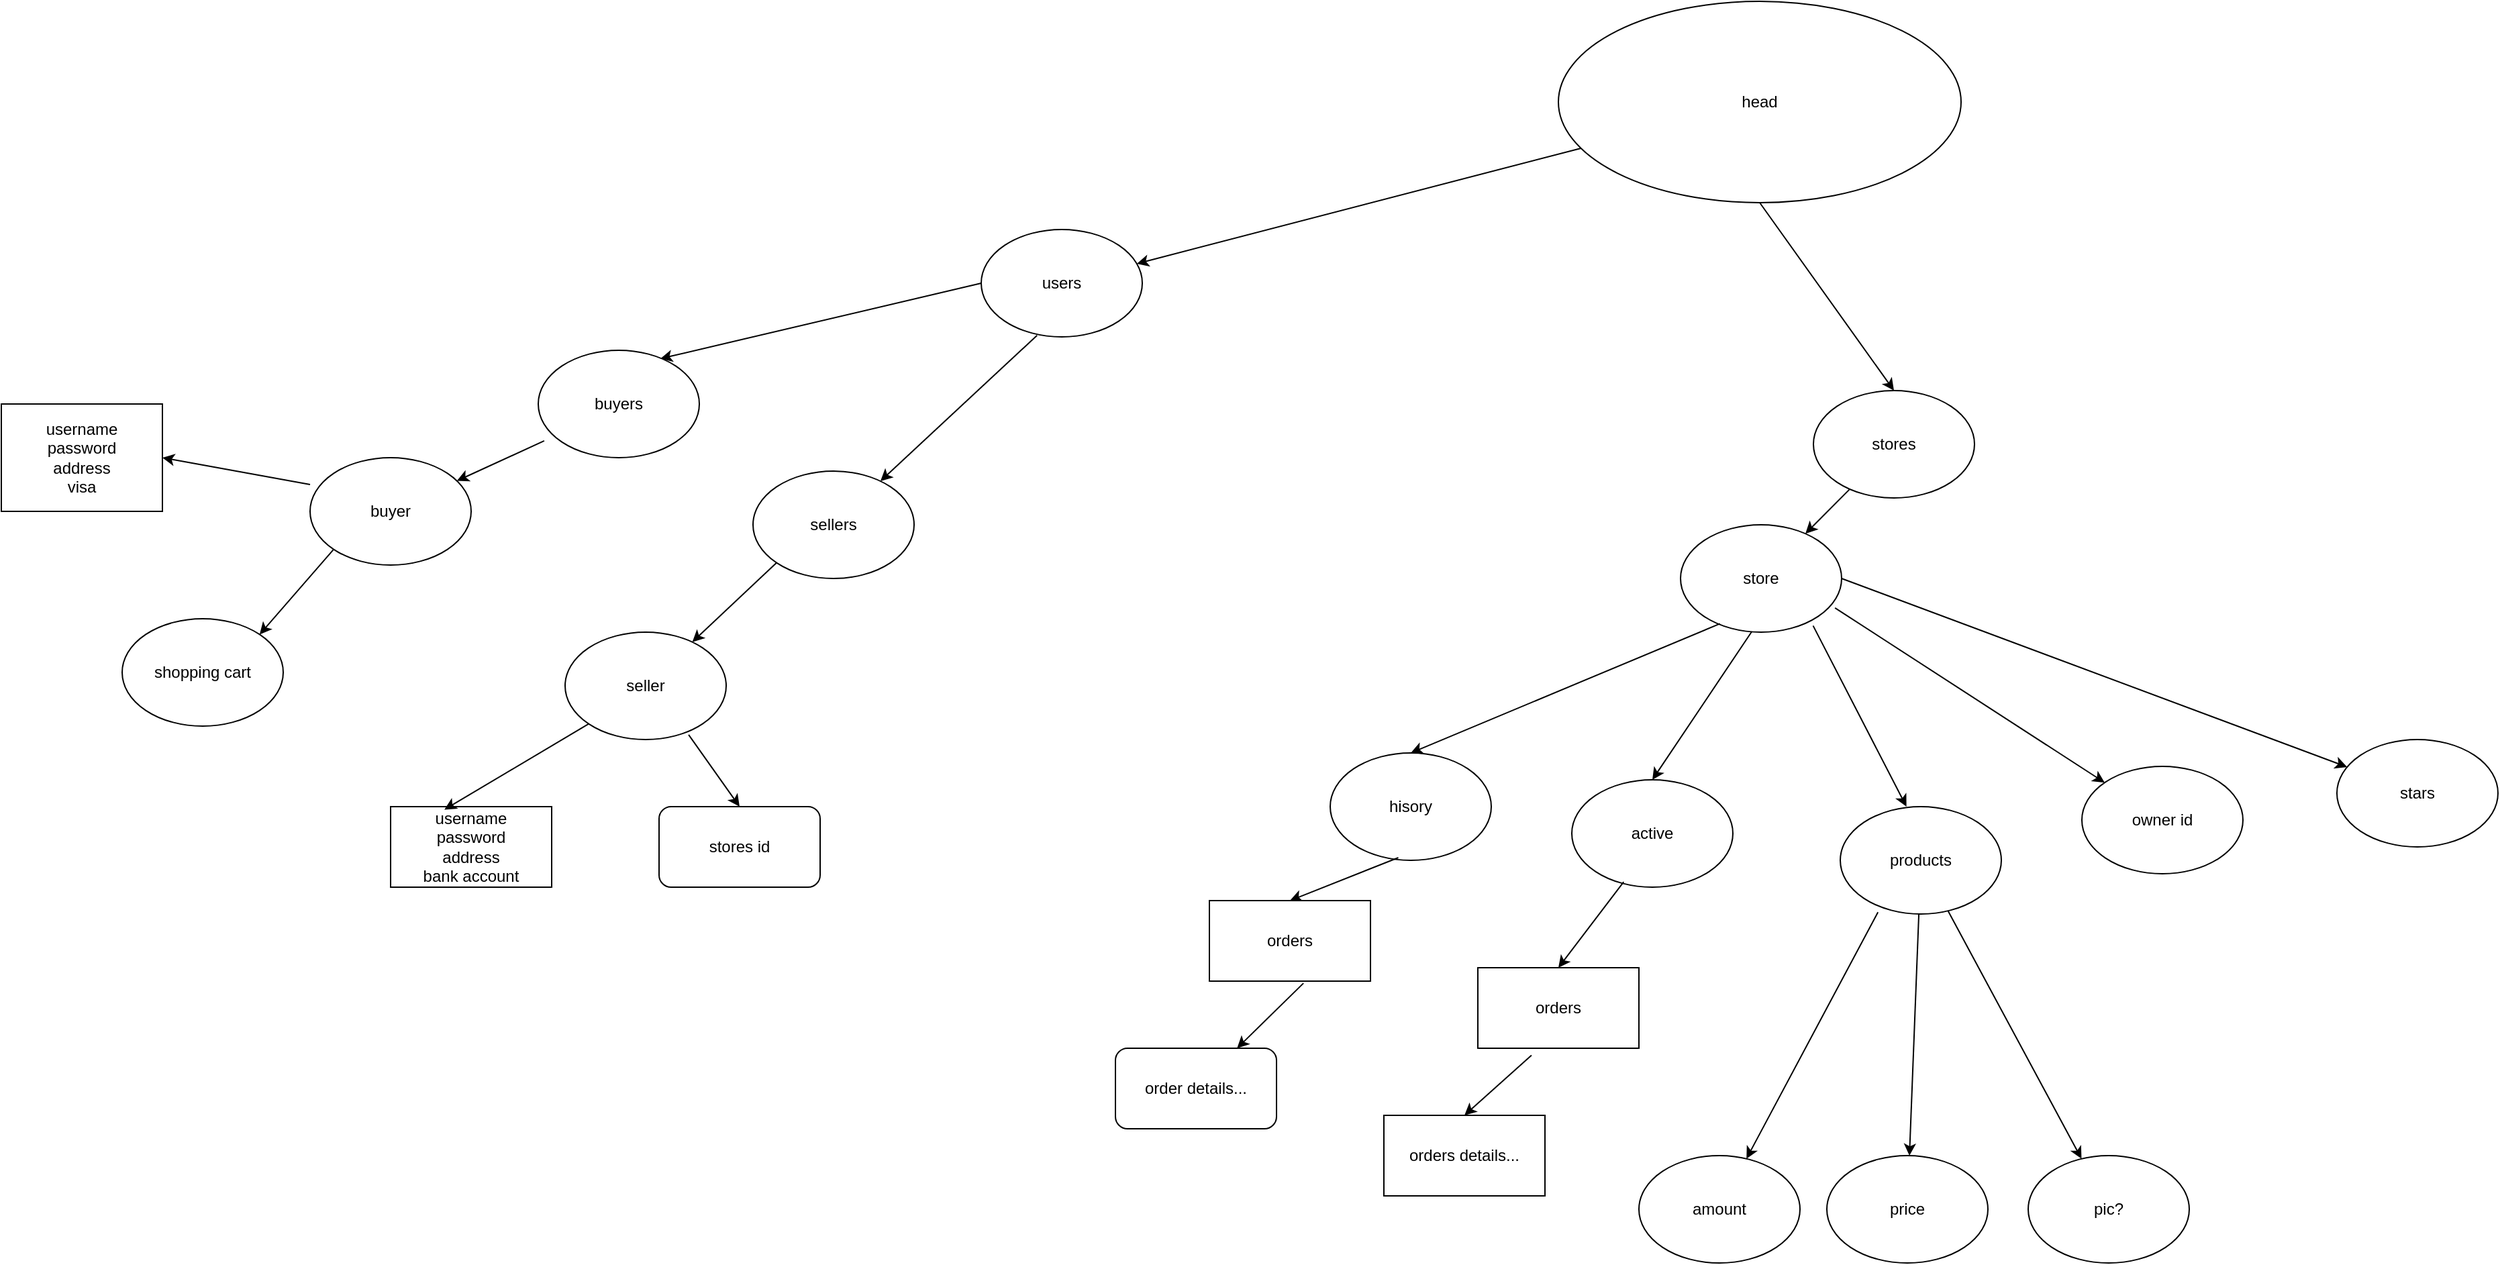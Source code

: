 <mxfile version="23.0.2" type="google">
  <diagram name="‫עמוד-1‬" id="-Oq7jC_xY0vb85LJsRT2">
    <mxGraphModel grid="1" page="1" gridSize="10" guides="1" tooltips="1" connect="1" arrows="1" fold="1" pageScale="1" pageWidth="1200" pageHeight="1920" math="0" shadow="0">
      <root>
        <mxCell id="0" />
        <mxCell id="1" parent="0" />
        <mxCell id="bltnmqHDEtb724ZaOoKL-1" value="head" style="ellipse;whiteSpace=wrap;html=1;" vertex="1" parent="1">
          <mxGeometry x="60" y="-220" width="300" height="150" as="geometry" />
        </mxCell>
        <mxCell id="bltnmqHDEtb724ZaOoKL-2" value="" style="endArrow=classic;html=1;rounded=0;" edge="1" parent="1" source="bltnmqHDEtb724ZaOoKL-1" target="yBI6a4Jeb5AwPZm0SsCt-2">
          <mxGeometry width="50" height="50" relative="1" as="geometry">
            <mxPoint x="340" y="70" as="sourcePoint" />
            <mxPoint x="300" y="120" as="targetPoint" />
          </mxGeometry>
        </mxCell>
        <mxCell id="yBI6a4Jeb5AwPZm0SsCt-2" value="users" style="ellipse;whiteSpace=wrap;html=1;" vertex="1" parent="1">
          <mxGeometry x="-370" y="-50" width="120" height="80" as="geometry" />
        </mxCell>
        <mxCell id="yBI6a4Jeb5AwPZm0SsCt-7" value="" style="endArrow=classic;html=1;rounded=0;exitX=0.5;exitY=1;exitDx=0;exitDy=0;entryX=0.5;entryY=0;entryDx=0;entryDy=0;" edge="1" parent="1" source="bltnmqHDEtb724ZaOoKL-1" target="yBI6a4Jeb5AwPZm0SsCt-50">
          <mxGeometry width="50" height="50" relative="1" as="geometry">
            <mxPoint x="198.96" y="218.56" as="sourcePoint" />
            <mxPoint x="173.537" y="250.115" as="targetPoint" />
          </mxGeometry>
        </mxCell>
        <mxCell id="yBI6a4Jeb5AwPZm0SsCt-10" value="hisory" style="ellipse;whiteSpace=wrap;html=1;" vertex="1" parent="1">
          <mxGeometry x="-110" y="340" width="120" height="80" as="geometry" />
        </mxCell>
        <mxCell id="yBI6a4Jeb5AwPZm0SsCt-13" value="active" style="ellipse;whiteSpace=wrap;html=1;" vertex="1" parent="1">
          <mxGeometry x="70" y="360" width="120" height="80" as="geometry" />
        </mxCell>
        <mxCell id="yBI6a4Jeb5AwPZm0SsCt-15" value="products" style="ellipse;whiteSpace=wrap;html=1;" vertex="1" parent="1">
          <mxGeometry x="270" y="380" width="120" height="80" as="geometry" />
        </mxCell>
        <mxCell id="yBI6a4Jeb5AwPZm0SsCt-18" value="store" style="ellipse;whiteSpace=wrap;html=1;" vertex="1" parent="1">
          <mxGeometry x="151" y="170" width="120" height="80" as="geometry" />
        </mxCell>
        <mxCell id="yBI6a4Jeb5AwPZm0SsCt-21" value="" style="endArrow=classic;html=1;rounded=0;" edge="1" parent="1" source="yBI6a4Jeb5AwPZm0SsCt-50" target="yBI6a4Jeb5AwPZm0SsCt-18">
          <mxGeometry width="50" height="50" relative="1" as="geometry">
            <mxPoint x="169" y="330" as="sourcePoint" />
            <mxPoint x="440" y="440" as="targetPoint" />
          </mxGeometry>
        </mxCell>
        <mxCell id="yBI6a4Jeb5AwPZm0SsCt-23" value="" style="endArrow=classic;html=1;rounded=0;entryX=0.5;entryY=0;entryDx=0;entryDy=0;exitX=0.245;exitY=0.921;exitDx=0;exitDy=0;exitPerimeter=0;" edge="1" parent="1" source="yBI6a4Jeb5AwPZm0SsCt-18" target="yBI6a4Jeb5AwPZm0SsCt-10">
          <mxGeometry width="50" height="50" relative="1" as="geometry">
            <mxPoint x="110" y="680" as="sourcePoint" />
            <mxPoint x="160" y="630" as="targetPoint" />
          </mxGeometry>
        </mxCell>
        <mxCell id="yBI6a4Jeb5AwPZm0SsCt-24" value="" style="endArrow=classic;html=1;rounded=0;exitX=0.823;exitY=0.94;exitDx=0;exitDy=0;exitPerimeter=0;entryX=0.411;entryY=0;entryDx=0;entryDy=0;entryPerimeter=0;" edge="1" parent="1" source="yBI6a4Jeb5AwPZm0SsCt-18" target="yBI6a4Jeb5AwPZm0SsCt-15">
          <mxGeometry width="50" height="50" relative="1" as="geometry">
            <mxPoint x="255" y="690" as="sourcePoint" />
            <mxPoint x="305" y="640" as="targetPoint" />
            <Array as="points" />
          </mxGeometry>
        </mxCell>
        <mxCell id="yBI6a4Jeb5AwPZm0SsCt-25" value="" style="endArrow=classic;html=1;rounded=0;exitX=0.442;exitY=0.995;exitDx=0;exitDy=0;exitPerimeter=0;entryX=0.5;entryY=0;entryDx=0;entryDy=0;" edge="1" parent="1" source="yBI6a4Jeb5AwPZm0SsCt-18" target="yBI6a4Jeb5AwPZm0SsCt-13">
          <mxGeometry width="50" height="50" relative="1" as="geometry">
            <mxPoint x="230" y="690" as="sourcePoint" />
            <mxPoint x="280" y="640" as="targetPoint" />
          </mxGeometry>
        </mxCell>
        <mxCell id="yBI6a4Jeb5AwPZm0SsCt-28" value="" style="endArrow=classic;html=1;rounded=0;exitX=0.959;exitY=0.774;exitDx=0;exitDy=0;exitPerimeter=0;" edge="1" parent="1" source="yBI6a4Jeb5AwPZm0SsCt-18" target="yBI6a4Jeb5AwPZm0SsCt-51">
          <mxGeometry width="50" height="50" relative="1" as="geometry">
            <mxPoint x="390" y="790" as="sourcePoint" />
            <mxPoint x="525" y="518" as="targetPoint" />
          </mxGeometry>
        </mxCell>
        <mxCell id="yBI6a4Jeb5AwPZm0SsCt-35" value="username&lt;br&gt;password&lt;br&gt;address&lt;br&gt;visa" style="rounded=0;whiteSpace=wrap;html=1;" vertex="1" parent="1">
          <mxGeometry x="-1100" y="80" width="120" height="80" as="geometry" />
        </mxCell>
        <mxCell id="yBI6a4Jeb5AwPZm0SsCt-36" value="" style="endArrow=classic;html=1;rounded=0;exitX=0.234;exitY=0.983;exitDx=0;exitDy=0;exitPerimeter=0;" edge="1" parent="1" source="yBI6a4Jeb5AwPZm0SsCt-15" target="yBI6a4Jeb5AwPZm0SsCt-37">
          <mxGeometry width="50" height="50" relative="1" as="geometry">
            <mxPoint x="130" y="930" as="sourcePoint" />
            <mxPoint x="120" y="910" as="targetPoint" />
          </mxGeometry>
        </mxCell>
        <mxCell id="yBI6a4Jeb5AwPZm0SsCt-37" value="amount" style="ellipse;whiteSpace=wrap;html=1;" vertex="1" parent="1">
          <mxGeometry x="120" y="640" width="120" height="80" as="geometry" />
        </mxCell>
        <mxCell id="yBI6a4Jeb5AwPZm0SsCt-38" value="" style="endArrow=classic;html=1;rounded=0;" edge="1" parent="1" source="yBI6a4Jeb5AwPZm0SsCt-15" target="yBI6a4Jeb5AwPZm0SsCt-39">
          <mxGeometry width="50" height="50" relative="1" as="geometry">
            <mxPoint x="240" y="900" as="sourcePoint" />
            <mxPoint x="250" y="900" as="targetPoint" />
          </mxGeometry>
        </mxCell>
        <mxCell id="yBI6a4Jeb5AwPZm0SsCt-39" value="price" style="ellipse;whiteSpace=wrap;html=1;" vertex="1" parent="1">
          <mxGeometry x="260" y="640" width="120" height="80" as="geometry" />
        </mxCell>
        <mxCell id="yBI6a4Jeb5AwPZm0SsCt-40" value="" style="endArrow=classic;html=1;rounded=0;" edge="1" parent="1" source="yBI6a4Jeb5AwPZm0SsCt-15" target="yBI6a4Jeb5AwPZm0SsCt-41">
          <mxGeometry width="50" height="50" relative="1" as="geometry">
            <mxPoint x="300" y="890" as="sourcePoint" />
            <mxPoint x="300" y="990" as="targetPoint" />
          </mxGeometry>
        </mxCell>
        <mxCell id="yBI6a4Jeb5AwPZm0SsCt-41" value="pic?" style="ellipse;whiteSpace=wrap;html=1;" vertex="1" parent="1">
          <mxGeometry x="410" y="640" width="120" height="80" as="geometry" />
        </mxCell>
        <mxCell id="yBI6a4Jeb5AwPZm0SsCt-45" value="" style="endArrow=classic;html=1;rounded=0;exitX=0.423;exitY=0.975;exitDx=0;exitDy=0;exitPerimeter=0;entryX=0.5;entryY=0;entryDx=0;entryDy=0;" edge="1" parent="1" source="yBI6a4Jeb5AwPZm0SsCt-10" target="yBI6a4Jeb5AwPZm0SsCt-52">
          <mxGeometry width="50" height="50" relative="1" as="geometry">
            <mxPoint x="-250" y="790" as="sourcePoint" />
            <mxPoint x="-45.951" y="483.354" as="targetPoint" />
          </mxGeometry>
        </mxCell>
        <mxCell id="yBI6a4Jeb5AwPZm0SsCt-47" value="" style="endArrow=classic;html=1;rounded=0;exitX=0.584;exitY=1.026;exitDx=0;exitDy=0;exitPerimeter=0;" edge="1" parent="1" source="yBI6a4Jeb5AwPZm0SsCt-52" target="yBI6a4Jeb5AwPZm0SsCt-48">
          <mxGeometry width="50" height="50" relative="1" as="geometry">
            <mxPoint x="-112.426" y="548.284" as="sourcePoint" />
            <mxPoint x="-410" y="1030" as="targetPoint" />
          </mxGeometry>
        </mxCell>
        <mxCell id="yBI6a4Jeb5AwPZm0SsCt-48" value="order details..." style="rounded=1;whiteSpace=wrap;html=1;" vertex="1" parent="1">
          <mxGeometry x="-270" y="560" width="120" height="60" as="geometry" />
        </mxCell>
        <mxCell id="yBI6a4Jeb5AwPZm0SsCt-50" value="stores" style="ellipse;whiteSpace=wrap;html=1;" vertex="1" parent="1">
          <mxGeometry x="250" y="70" width="120" height="80" as="geometry" />
        </mxCell>
        <mxCell id="yBI6a4Jeb5AwPZm0SsCt-51" value="owner id" style="ellipse;whiteSpace=wrap;html=1;" vertex="1" parent="1">
          <mxGeometry x="450" y="350" width="120" height="80" as="geometry" />
        </mxCell>
        <mxCell id="yBI6a4Jeb5AwPZm0SsCt-52" value="orders" style="rounded=0;whiteSpace=wrap;html=1;" vertex="1" parent="1">
          <mxGeometry x="-200" y="450" width="120" height="60" as="geometry" />
        </mxCell>
        <mxCell id="yBI6a4Jeb5AwPZm0SsCt-53" value="orders" style="rounded=0;whiteSpace=wrap;html=1;" vertex="1" parent="1">
          <mxGeometry y="500" width="120" height="60" as="geometry" />
        </mxCell>
        <mxCell id="yBI6a4Jeb5AwPZm0SsCt-54" value="orders details..." style="rounded=0;whiteSpace=wrap;html=1;" vertex="1" parent="1">
          <mxGeometry x="-70" y="610" width="120" height="60" as="geometry" />
        </mxCell>
        <mxCell id="yBI6a4Jeb5AwPZm0SsCt-55" value="" style="endArrow=classic;html=1;rounded=0;exitX=0.322;exitY=0.951;exitDx=0;exitDy=0;exitPerimeter=0;entryX=0.5;entryY=0;entryDx=0;entryDy=0;" edge="1" parent="1" source="yBI6a4Jeb5AwPZm0SsCt-13" target="yBI6a4Jeb5AwPZm0SsCt-53">
          <mxGeometry width="50" height="50" relative="1" as="geometry">
            <mxPoint x="100" y="560" as="sourcePoint" />
            <mxPoint x="150" y="510" as="targetPoint" />
          </mxGeometry>
        </mxCell>
        <mxCell id="yBI6a4Jeb5AwPZm0SsCt-56" value="" style="endArrow=classic;html=1;rounded=0;exitX=0.333;exitY=1.088;exitDx=0;exitDy=0;exitPerimeter=0;entryX=0.5;entryY=0;entryDx=0;entryDy=0;" edge="1" parent="1" source="yBI6a4Jeb5AwPZm0SsCt-53" target="yBI6a4Jeb5AwPZm0SsCt-54">
          <mxGeometry width="50" height="50" relative="1" as="geometry">
            <mxPoint x="100" y="560" as="sourcePoint" />
            <mxPoint x="150" y="510" as="targetPoint" />
          </mxGeometry>
        </mxCell>
        <mxCell id="yBI6a4Jeb5AwPZm0SsCt-57" value="" style="endArrow=classic;html=1;rounded=0;exitX=1;exitY=0.5;exitDx=0;exitDy=0;" edge="1" parent="1" source="yBI6a4Jeb5AwPZm0SsCt-18" target="yBI6a4Jeb5AwPZm0SsCt-58">
          <mxGeometry width="50" height="50" relative="1" as="geometry">
            <mxPoint x="190" y="430" as="sourcePoint" />
            <mxPoint x="600" y="300" as="targetPoint" />
          </mxGeometry>
        </mxCell>
        <mxCell id="yBI6a4Jeb5AwPZm0SsCt-58" value="stars" style="ellipse;whiteSpace=wrap;html=1;" vertex="1" parent="1">
          <mxGeometry x="640.0" y="330" width="120" height="80" as="geometry" />
        </mxCell>
        <mxCell id="yBI6a4Jeb5AwPZm0SsCt-60" value="shopping cart" style="ellipse;whiteSpace=wrap;html=1;" vertex="1" parent="1">
          <mxGeometry x="-1010" y="240" width="120" height="80" as="geometry" />
        </mxCell>
        <mxCell id="h-cjI2chSuLsKpL1TNrN-5" value="username&lt;br style=&quot;border-color: var(--border-color);&quot;&gt;password&lt;br style=&quot;border-color: var(--border-color);&quot;&gt;address&lt;br style=&quot;border-color: var(--border-color);&quot;&gt;bank account" style="rounded=0;whiteSpace=wrap;html=1;" vertex="1" parent="1">
          <mxGeometry x="-810" y="380" width="120" height="60" as="geometry" />
        </mxCell>
        <mxCell id="h-cjI2chSuLsKpL1TNrN-7" value="" style="endArrow=classic;html=1;rounded=0;exitX=0;exitY=0.5;exitDx=0;exitDy=0;entryX=0.758;entryY=0.078;entryDx=0;entryDy=0;entryPerimeter=0;" edge="1" parent="1" source="yBI6a4Jeb5AwPZm0SsCt-2" target="h-cjI2chSuLsKpL1TNrN-9">
          <mxGeometry width="50" height="50" relative="1" as="geometry">
            <mxPoint x="-390" y="250" as="sourcePoint" />
            <mxPoint x="-568.96" y="25.68" as="targetPoint" />
          </mxGeometry>
        </mxCell>
        <mxCell id="h-cjI2chSuLsKpL1TNrN-8" value="" style="endArrow=classic;html=1;rounded=0;exitX=0.347;exitY=0.986;exitDx=0;exitDy=0;exitPerimeter=0;" edge="1" parent="1" source="yBI6a4Jeb5AwPZm0SsCt-2" target="h-cjI2chSuLsKpL1TNrN-10">
          <mxGeometry width="50" height="50" relative="1" as="geometry">
            <mxPoint x="-390" y="250" as="sourcePoint" />
            <mxPoint x="-430" y="110" as="targetPoint" />
          </mxGeometry>
        </mxCell>
        <mxCell id="h-cjI2chSuLsKpL1TNrN-9" value="buyers" style="ellipse;whiteSpace=wrap;html=1;" vertex="1" parent="1">
          <mxGeometry x="-700" y="40" width="120" height="80" as="geometry" />
        </mxCell>
        <mxCell id="h-cjI2chSuLsKpL1TNrN-10" value="sellers" style="ellipse;whiteSpace=wrap;html=1;" vertex="1" parent="1">
          <mxGeometry x="-540" y="130" width="120" height="80" as="geometry" />
        </mxCell>
        <mxCell id="h-cjI2chSuLsKpL1TNrN-11" value="buyer" style="ellipse;whiteSpace=wrap;html=1;" vertex="1" parent="1">
          <mxGeometry x="-870" y="120" width="120" height="80" as="geometry" />
        </mxCell>
        <mxCell id="h-cjI2chSuLsKpL1TNrN-12" value="" style="endArrow=classic;html=1;rounded=0;exitX=0.037;exitY=0.843;exitDx=0;exitDy=0;exitPerimeter=0;" edge="1" parent="1" source="h-cjI2chSuLsKpL1TNrN-9" target="h-cjI2chSuLsKpL1TNrN-11">
          <mxGeometry width="50" height="50" relative="1" as="geometry">
            <mxPoint x="-390" y="250" as="sourcePoint" />
            <mxPoint x="-340" y="200" as="targetPoint" />
          </mxGeometry>
        </mxCell>
        <mxCell id="h-cjI2chSuLsKpL1TNrN-13" value="" style="endArrow=classic;html=1;rounded=0;exitX=0;exitY=1;exitDx=0;exitDy=0;entryX=1;entryY=0;entryDx=0;entryDy=0;" edge="1" parent="1" source="h-cjI2chSuLsKpL1TNrN-11" target="yBI6a4Jeb5AwPZm0SsCt-60">
          <mxGeometry width="50" height="50" relative="1" as="geometry">
            <mxPoint x="-840" y="290" as="sourcePoint" />
            <mxPoint x="-790" y="240" as="targetPoint" />
          </mxGeometry>
        </mxCell>
        <mxCell id="h-cjI2chSuLsKpL1TNrN-14" value="" style="endArrow=classic;html=1;rounded=0;exitX=0;exitY=0.25;exitDx=0;exitDy=0;exitPerimeter=0;entryX=1;entryY=0.5;entryDx=0;entryDy=0;" edge="1" parent="1" source="h-cjI2chSuLsKpL1TNrN-11" target="yBI6a4Jeb5AwPZm0SsCt-35">
          <mxGeometry width="50" height="50" relative="1" as="geometry">
            <mxPoint x="-890" y="100" as="sourcePoint" />
            <mxPoint x="-840" y="50" as="targetPoint" />
          </mxGeometry>
        </mxCell>
        <mxCell id="h-cjI2chSuLsKpL1TNrN-15" value="seller" style="ellipse;whiteSpace=wrap;html=1;" vertex="1" parent="1">
          <mxGeometry x="-680" y="250" width="120" height="80" as="geometry" />
        </mxCell>
        <mxCell id="h-cjI2chSuLsKpL1TNrN-16" value="" style="endArrow=classic;html=1;rounded=0;exitX=0;exitY=1;exitDx=0;exitDy=0;" edge="1" parent="1" source="h-cjI2chSuLsKpL1TNrN-10" target="h-cjI2chSuLsKpL1TNrN-15">
          <mxGeometry width="50" height="50" relative="1" as="geometry">
            <mxPoint x="-390" y="250" as="sourcePoint" />
            <mxPoint x="-340" y="200" as="targetPoint" />
          </mxGeometry>
        </mxCell>
        <mxCell id="h-cjI2chSuLsKpL1TNrN-17" value="" style="endArrow=classic;html=1;rounded=0;exitX=0;exitY=1;exitDx=0;exitDy=0;entryX=0.334;entryY=0.037;entryDx=0;entryDy=0;entryPerimeter=0;" edge="1" parent="1" source="h-cjI2chSuLsKpL1TNrN-15" target="h-cjI2chSuLsKpL1TNrN-5">
          <mxGeometry width="50" height="50" relative="1" as="geometry">
            <mxPoint x="-390" y="250" as="sourcePoint" />
            <mxPoint x="-340" y="200" as="targetPoint" />
          </mxGeometry>
        </mxCell>
        <mxCell id="h-cjI2chSuLsKpL1TNrN-18" value="stores id" style="rounded=1;whiteSpace=wrap;html=1;" vertex="1" parent="1">
          <mxGeometry x="-610" y="380" width="120" height="60" as="geometry" />
        </mxCell>
        <mxCell id="h-cjI2chSuLsKpL1TNrN-19" value="" style="endArrow=classic;html=1;rounded=0;exitX=0.767;exitY=0.955;exitDx=0;exitDy=0;exitPerimeter=0;entryX=0.5;entryY=0;entryDx=0;entryDy=0;" edge="1" parent="1" source="h-cjI2chSuLsKpL1TNrN-15" target="h-cjI2chSuLsKpL1TNrN-18">
          <mxGeometry width="50" height="50" relative="1" as="geometry">
            <mxPoint x="-390" y="390" as="sourcePoint" />
            <mxPoint x="-340" y="340" as="targetPoint" />
          </mxGeometry>
        </mxCell>
      </root>
    </mxGraphModel>
  </diagram>
</mxfile>
